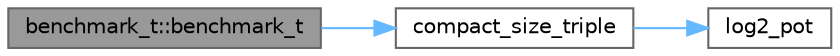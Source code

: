 digraph "benchmark_t::benchmark_t"
{
 // LATEX_PDF_SIZE
  bgcolor="transparent";
  edge [fontname=Helvetica,fontsize=10,labelfontname=Helvetica,labelfontsize=10];
  node [fontname=Helvetica,fontsize=10,shape=box,height=0.2,width=0.4];
  rankdir="LR";
  Node1 [id="Node000001",label="benchmark_t::benchmark_t",height=0.2,width=0.4,color="gray40", fillcolor="grey60", style="filled", fontcolor="black",tooltip=" "];
  Node1 -> Node2 [id="edge1_Node000001_Node000002",color="steelblue1",style="solid",tooltip=" "];
  Node2 [id="Node000002",label="compact_size_triple",height=0.2,width=0.4,color="grey40", fillcolor="white", style="filled",URL="$benchmark-blocking-sizes_8cpp.html#a06ea40e359ccd57825c2ccf61f086843",tooltip=" "];
  Node2 -> Node3 [id="edge2_Node000002_Node000003",color="steelblue1",style="solid",tooltip=" "];
  Node3 [id="Node000003",label="log2_pot",height=0.2,width=0.4,color="grey40", fillcolor="white", style="filled",URL="$benchmark-blocking-sizes_8cpp.html#afbedf6ed54bf4e5d85ac53e224d6283f",tooltip=" "];
}
